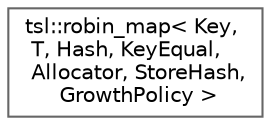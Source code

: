 digraph "Graphical Class Hierarchy"
{
 // LATEX_PDF_SIZE
  bgcolor="transparent";
  edge [fontname=Helvetica,fontsize=10,labelfontname=Helvetica,labelfontsize=10];
  node [fontname=Helvetica,fontsize=10,shape=box,height=0.2,width=0.4];
  rankdir="LR";
  Node0 [id="Node000000",label="tsl::robin_map\< Key,\l T, Hash, KeyEqual,\l Allocator, StoreHash,\l GrowthPolicy \>",height=0.2,width=0.4,color="grey40", fillcolor="white", style="filled",URL="$classtsl_1_1robin__map.html",tooltip=" "];
}
